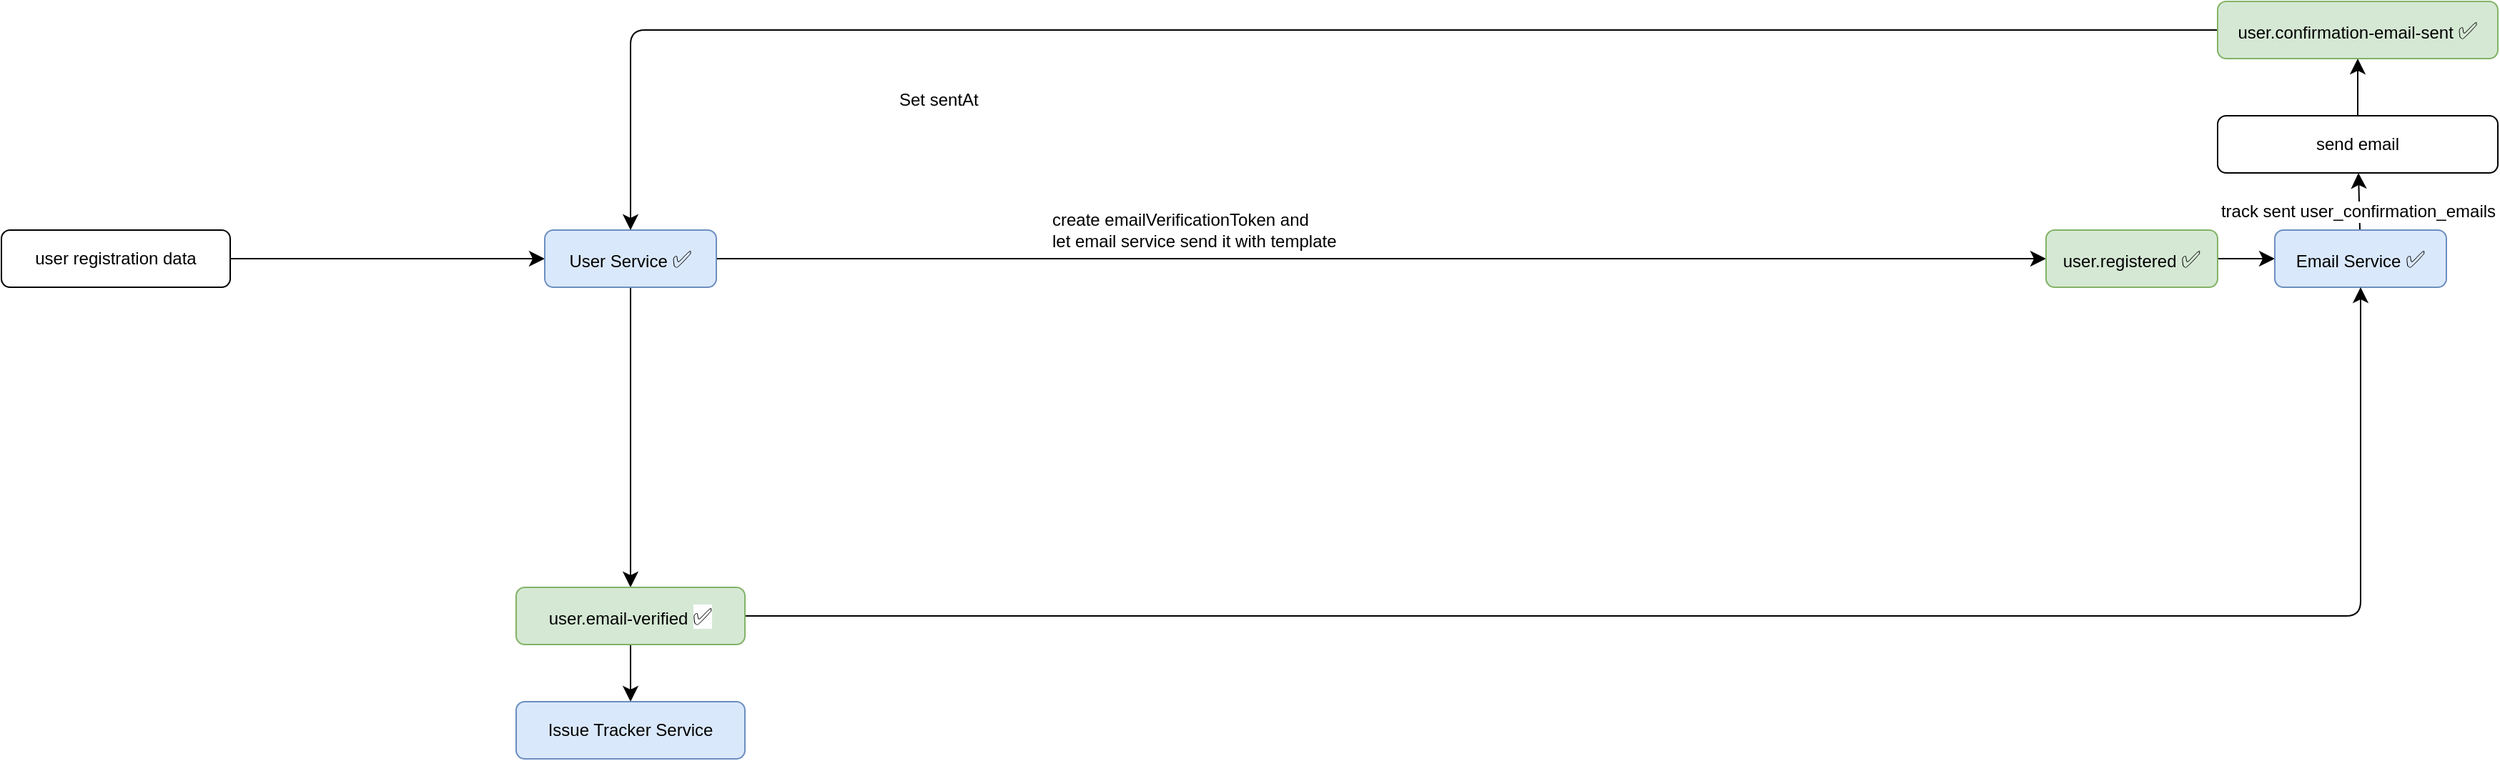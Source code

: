 <mxfile version="24.6.4" type="device">
  <diagram name="Page-1" id="O1RqNY4qfk_EP-WXLdzK">
    <mxGraphModel dx="-3756" dy="-642" grid="1" gridSize="10" guides="1" tooltips="1" connect="1" arrows="1" fold="1" page="0" pageScale="1" pageWidth="850" pageHeight="1100" background="none" math="1" shadow="0">
      <root>
        <mxCell id="0" />
        <mxCell id="1" parent="0" />
        <mxCell id="vz77p3fKDz7CWSyneRn9-4" value="" style="edgeStyle=none;curved=1;rounded=1;orthogonalLoop=1;jettySize=auto;html=1;fontSize=12;startSize=8;endSize=8;entryX=0;entryY=0.5;entryDx=0;entryDy=0;" parent="1" source="vz77p3fKDz7CWSyneRn9-1" target="vz77p3fKDz7CWSyneRn9-9" edge="1">
          <mxGeometry relative="1" as="geometry">
            <mxPoint x="6057" y="1840" as="targetPoint" />
          </mxGeometry>
        </mxCell>
        <mxCell id="vz77p3fKDz7CWSyneRn9-1" value="user registration data" style="rounded=1;whiteSpace=wrap;html=1;" parent="1" vertex="1">
          <mxGeometry x="5460" y="1800" width="160" height="40" as="geometry" />
        </mxCell>
        <mxCell id="vz77p3fKDz7CWSyneRn9-6" value="" style="edgeStyle=none;curved=1;rounded=1;orthogonalLoop=1;jettySize=auto;html=1;fontSize=12;startSize=8;endSize=8;exitX=1;exitY=0.5;exitDx=0;exitDy=0;" parent="1" source="vz77p3fKDz7CWSyneRn9-9" target="vz77p3fKDz7CWSyneRn9-5" edge="1">
          <mxGeometry relative="1" as="geometry">
            <mxPoint x="6131" y="1840" as="sourcePoint" />
          </mxGeometry>
        </mxCell>
        <mxCell id="vz77p3fKDz7CWSyneRn9-23" value="create emailVerificationToken and &lt;br&gt;let email service send it with template" style="edgeLabel;html=1;align=left;verticalAlign=middle;resizable=0;points=[];fontSize=12;" parent="vz77p3fKDz7CWSyneRn9-6" vertex="1" connectable="0">
          <mxGeometry x="-0.448" y="-2" relative="1" as="geometry">
            <mxPoint x="-24" y="-22" as="offset" />
          </mxGeometry>
        </mxCell>
        <mxCell id="vz77p3fKDz7CWSyneRn9-8" value="" style="edgeStyle=none;curved=1;rounded=1;orthogonalLoop=1;jettySize=auto;html=1;fontSize=12;startSize=8;endSize=8;" parent="1" source="vz77p3fKDz7CWSyneRn9-5" target="vz77p3fKDz7CWSyneRn9-7" edge="1">
          <mxGeometry relative="1" as="geometry" />
        </mxCell>
        <mxCell id="vz77p3fKDz7CWSyneRn9-5" value="user.registered&amp;nbsp;&lt;span style=&quot;font-size: 16px; text-wrap: nowrap;&quot;&gt;✅&lt;/span&gt;" style="rounded=1;whiteSpace=wrap;html=1;fillColor=#d5e8d4;strokeColor=#82b366;" parent="1" vertex="1">
          <mxGeometry x="6890" y="1800" width="120" height="40" as="geometry" />
        </mxCell>
        <mxCell id="vz77p3fKDz7CWSyneRn9-13" style="edgeStyle=none;curved=1;rounded=1;orthogonalLoop=1;jettySize=auto;html=1;fontSize=12;startSize=8;endSize=8;" parent="1" source="vz77p3fKDz7CWSyneRn9-7" target="vz77p3fKDz7CWSyneRn9-12" edge="1">
          <mxGeometry relative="1" as="geometry" />
        </mxCell>
        <mxCell id="vz77p3fKDz7CWSyneRn9-31" value="track sent user_confirmation_emails" style="edgeLabel;html=1;align=center;verticalAlign=middle;resizable=0;points=[];fontSize=12;" parent="vz77p3fKDz7CWSyneRn9-13" vertex="1" connectable="0">
          <mxGeometry x="-0.332" y="1" relative="1" as="geometry">
            <mxPoint as="offset" />
          </mxGeometry>
        </mxCell>
        <mxCell id="vz77p3fKDz7CWSyneRn9-7" value="Email Service&amp;nbsp;&lt;span style=&quot;font-size: 16px; text-wrap: nowrap;&quot;&gt;✅&lt;/span&gt;" style="rounded=1;whiteSpace=wrap;html=1;fillColor=#dae8fc;strokeColor=#6c8ebf;" parent="1" vertex="1">
          <mxGeometry x="7050" y="1800" width="120" height="40" as="geometry" />
        </mxCell>
        <mxCell id="vz77p3fKDz7CWSyneRn9-18" style="edgeStyle=none;curved=1;rounded=0;orthogonalLoop=1;jettySize=auto;html=1;entryX=0.5;entryY=0;entryDx=0;entryDy=0;fontSize=12;startSize=8;endSize=8;" parent="1" source="vz77p3fKDz7CWSyneRn9-9" target="vz77p3fKDz7CWSyneRn9-17" edge="1">
          <mxGeometry relative="1" as="geometry" />
        </mxCell>
        <mxCell id="vz77p3fKDz7CWSyneRn9-9" value="User Service&amp;nbsp;&lt;span style=&quot;font-size: 16px; text-wrap: nowrap;&quot;&gt;✅&lt;/span&gt;" style="rounded=1;whiteSpace=wrap;html=1;fillColor=#dae8fc;strokeColor=#6c8ebf;" parent="1" vertex="1">
          <mxGeometry x="5840" y="1800" width="120" height="40" as="geometry" />
        </mxCell>
        <mxCell id="vz77p3fKDz7CWSyneRn9-15" value="" style="edgeStyle=none;curved=1;rounded=1;orthogonalLoop=1;jettySize=auto;html=1;fontSize=12;startSize=8;endSize=8;" parent="1" source="vz77p3fKDz7CWSyneRn9-12" target="vz77p3fKDz7CWSyneRn9-14" edge="1">
          <mxGeometry relative="1" as="geometry" />
        </mxCell>
        <mxCell id="vz77p3fKDz7CWSyneRn9-12" value="send email" style="rounded=1;whiteSpace=wrap;html=1;" parent="1" vertex="1">
          <mxGeometry x="7010" y="1720" width="196" height="40" as="geometry" />
        </mxCell>
        <mxCell id="vz77p3fKDz7CWSyneRn9-16" style="edgeStyle=orthogonalEdgeStyle;rounded=1;orthogonalLoop=1;jettySize=auto;html=1;entryX=0.5;entryY=0;entryDx=0;entryDy=0;fontSize=12;startSize=8;endSize=8;" parent="1" source="vz77p3fKDz7CWSyneRn9-14" target="vz77p3fKDz7CWSyneRn9-9" edge="1">
          <mxGeometry relative="1" as="geometry" />
        </mxCell>
        <mxCell id="vz77p3fKDz7CWSyneRn9-22" value="Set sentAt" style="edgeLabel;html=1;align=left;verticalAlign=middle;resizable=0;points=[];fontSize=12;" parent="vz77p3fKDz7CWSyneRn9-16" vertex="1" connectable="0">
          <mxGeometry x="0.491" y="2" relative="1" as="geometry">
            <mxPoint x="8" y="47" as="offset" />
          </mxGeometry>
        </mxCell>
        <mxCell id="vz77p3fKDz7CWSyneRn9-14" value="user.confirmation-email-sent&amp;nbsp;&lt;span style=&quot;font-size: 16px; text-wrap: nowrap;&quot;&gt;✅&lt;/span&gt;" style="rounded=1;whiteSpace=wrap;html=1;fillColor=#d5e8d4;strokeColor=#82b366;" parent="1" vertex="1">
          <mxGeometry x="7010" y="1640" width="196" height="40" as="geometry" />
        </mxCell>
        <mxCell id="vz77p3fKDz7CWSyneRn9-20" style="edgeStyle=none;curved=1;rounded=0;orthogonalLoop=1;jettySize=auto;html=1;fontSize=12;startSize=8;endSize=8;" parent="1" source="vz77p3fKDz7CWSyneRn9-17" target="vz77p3fKDz7CWSyneRn9-19" edge="1">
          <mxGeometry relative="1" as="geometry" />
        </mxCell>
        <mxCell id="vz77p3fKDz7CWSyneRn9-21" style="edgeStyle=orthogonalEdgeStyle;rounded=1;orthogonalLoop=1;jettySize=auto;html=1;entryX=0.5;entryY=1;entryDx=0;entryDy=0;fontSize=12;startSize=8;endSize=8;curved=0;" parent="1" source="vz77p3fKDz7CWSyneRn9-17" target="vz77p3fKDz7CWSyneRn9-7" edge="1">
          <mxGeometry relative="1" as="geometry" />
        </mxCell>
        <mxCell id="vz77p3fKDz7CWSyneRn9-17" value="user.email-verified&amp;nbsp;&lt;span style=&quot;font-size: 16px; text-wrap: nowrap; background-color: rgb(255, 255, 255);&quot;&gt;✅&lt;/span&gt;" style="rounded=1;whiteSpace=wrap;html=1;fillColor=#d5e8d4;strokeColor=#82b366;" parent="1" vertex="1">
          <mxGeometry x="5820" y="2050" width="160" height="40" as="geometry" />
        </mxCell>
        <mxCell id="vz77p3fKDz7CWSyneRn9-19" value="Issue Tracker Service" style="rounded=1;whiteSpace=wrap;html=1;fillColor=#dae8fc;strokeColor=#6c8ebf;" parent="1" vertex="1">
          <mxGeometry x="5820" y="2130" width="160" height="40" as="geometry" />
        </mxCell>
      </root>
    </mxGraphModel>
  </diagram>
</mxfile>
